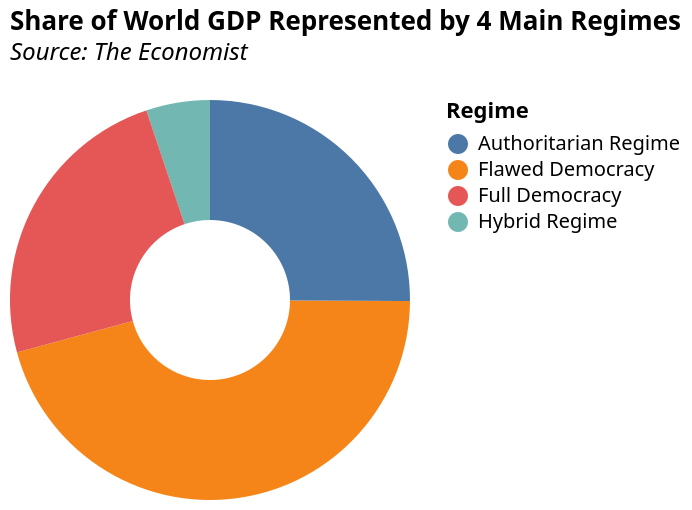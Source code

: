 {
  "$schema": "https://vega.github.io/schema/vega-lite/v5.json",
  "title": {
    "text": "Share of World GDP Represented by 4 Main Regimes",
    "subtitle": [
      "Source: The Economist",
      ""
    ],
    "subtitleFontStyle": "italic",
    "subtitleFontSize": 12,
    "anchor": "start",
    "color": "black"
  },
  "data": {
    "values": [
      {
        "Regime": "Flawed Democracy",
        "value": 43279101944426
      },
      {
        "Regime": "Authoritarian Regime",
        "value": 23754797253643
      },
      {
        "Regime": "Hybrid Regime",
        "value": 4882799765000
      },
      {
        "Regime": "Full Democracy",
        "value": 22784239629094
      }
    ]
  },
  "mark": {
    "type": "arc",
    "innerRadius": 40
  },
  "encoding": {
    "theta": {
      "field": "value",
      "type": "quantitative"
    },
    "color": {
      "field": "Regime",
      "type": "nominal"
    },
    "tooltip": [
      {
        "field": "value",
        "title": "GDP"
      }
    ]
  }
}